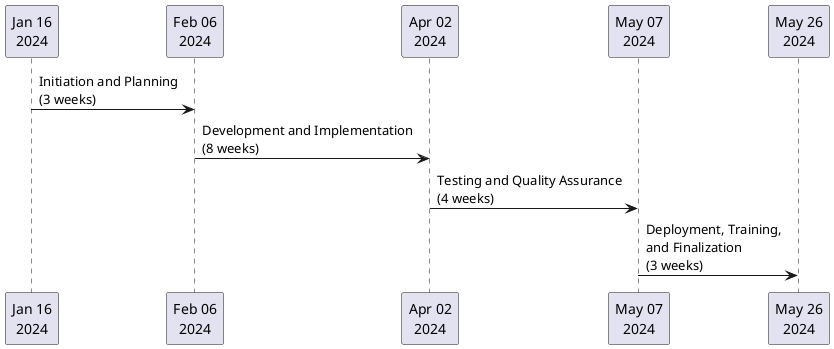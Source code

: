 @startuml
Participant "Jan 16\n2024" as Start
Participant "Feb 06\n2024" as Phase2
Participant "Apr 02\n2024" as Phase3
Participant "May 07\n2024" as Phase4
Participant "May 26\n2024" as End

Start -> Phase2: Initiation and Planning\n(3 weeks)
Phase2 -> Phase3: Development and Implementation\n(8 weeks)
Phase3 -> Phase4: Testing and Quality Assurance\n(4 weeks)
Phase4 -> End: Deployment, Training,\nand Finalization\n(3 weeks)

@enduml
